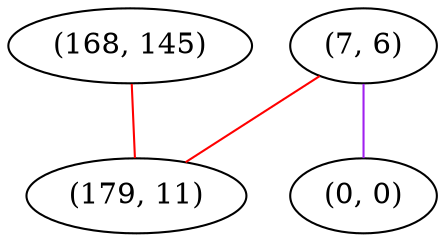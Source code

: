 graph "" {
"(168, 145)";
"(7, 6)";
"(0, 0)";
"(179, 11)";
"(168, 145)" -- "(179, 11)"  [color=red, key=0, weight=1];
"(7, 6)" -- "(0, 0)"  [color=purple, key=0, weight=4];
"(7, 6)" -- "(179, 11)"  [color=red, key=0, weight=1];
}

